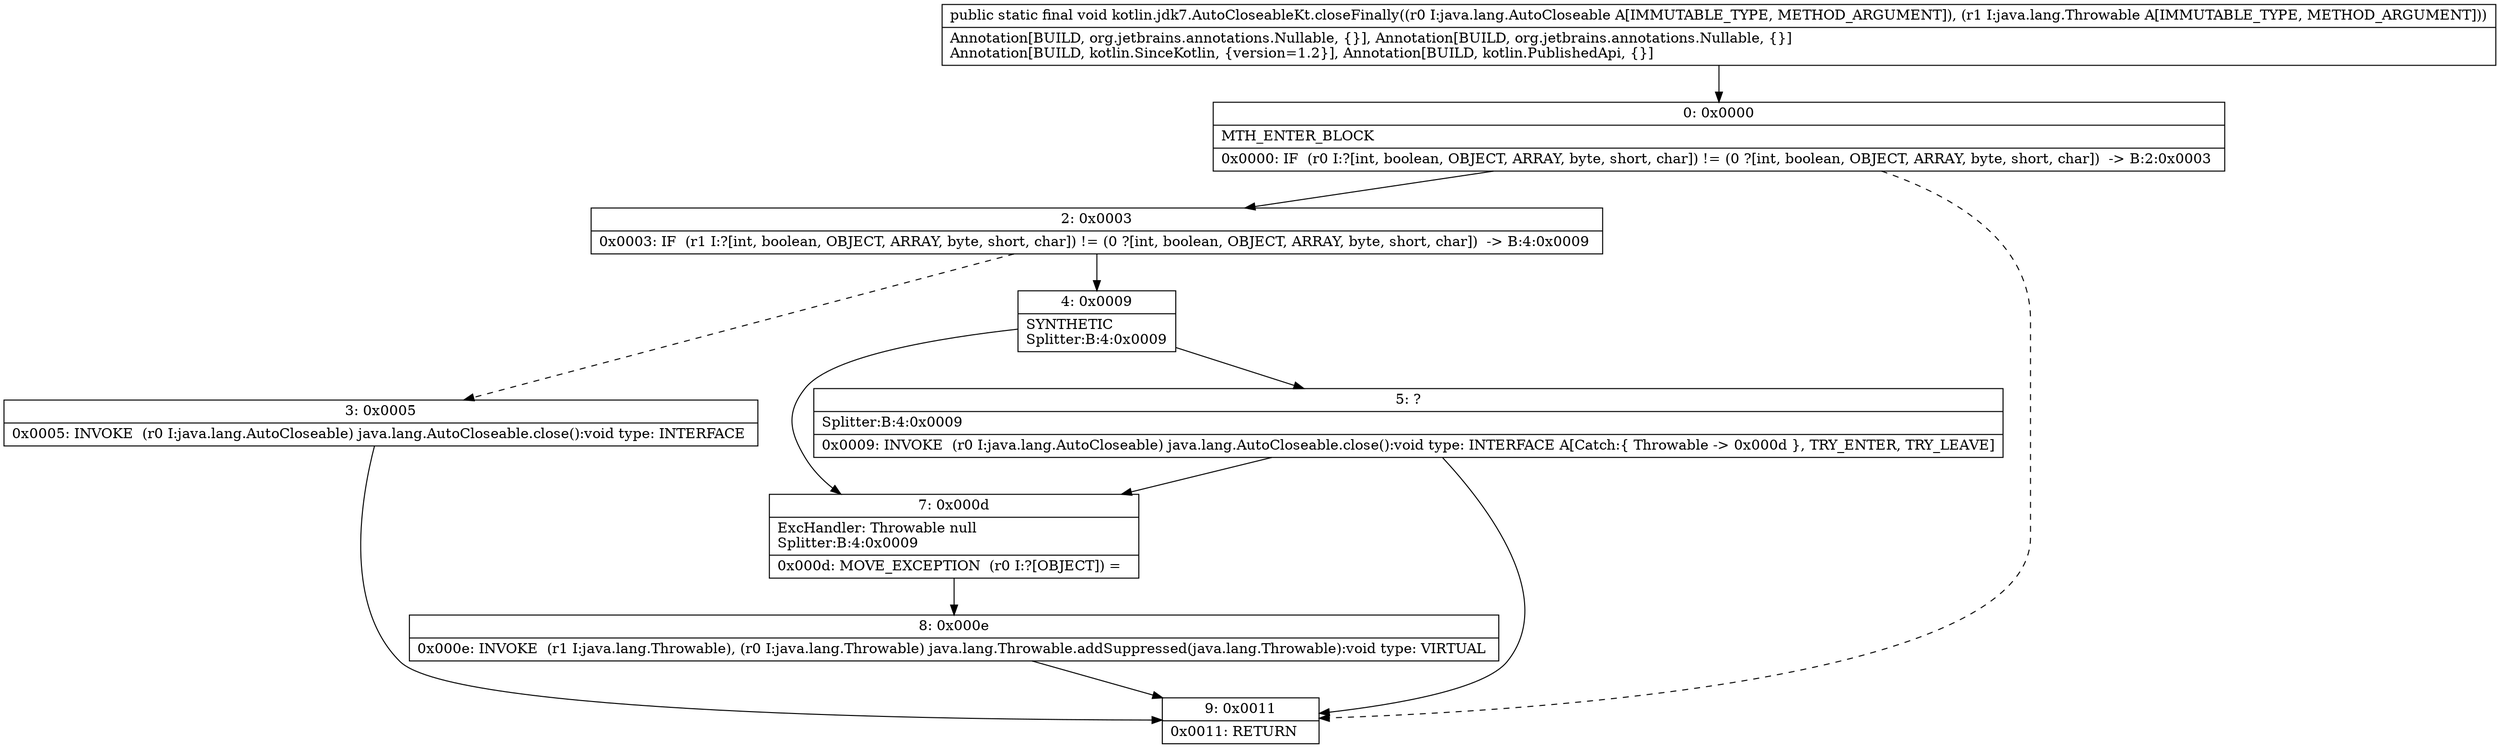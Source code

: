 digraph "CFG forkotlin.jdk7.AutoCloseableKt.closeFinally(Ljava\/lang\/AutoCloseable;Ljava\/lang\/Throwable;)V" {
Node_0 [shape=record,label="{0\:\ 0x0000|MTH_ENTER_BLOCK\l|0x0000: IF  (r0 I:?[int, boolean, OBJECT, ARRAY, byte, short, char]) != (0 ?[int, boolean, OBJECT, ARRAY, byte, short, char])  \-\> B:2:0x0003 \l}"];
Node_2 [shape=record,label="{2\:\ 0x0003|0x0003: IF  (r1 I:?[int, boolean, OBJECT, ARRAY, byte, short, char]) != (0 ?[int, boolean, OBJECT, ARRAY, byte, short, char])  \-\> B:4:0x0009 \l}"];
Node_3 [shape=record,label="{3\:\ 0x0005|0x0005: INVOKE  (r0 I:java.lang.AutoCloseable) java.lang.AutoCloseable.close():void type: INTERFACE \l}"];
Node_4 [shape=record,label="{4\:\ 0x0009|SYNTHETIC\lSplitter:B:4:0x0009\l}"];
Node_5 [shape=record,label="{5\:\ ?|Splitter:B:4:0x0009\l|0x0009: INVOKE  (r0 I:java.lang.AutoCloseable) java.lang.AutoCloseable.close():void type: INTERFACE A[Catch:\{ Throwable \-\> 0x000d \}, TRY_ENTER, TRY_LEAVE]\l}"];
Node_7 [shape=record,label="{7\:\ 0x000d|ExcHandler: Throwable null\lSplitter:B:4:0x0009\l|0x000d: MOVE_EXCEPTION  (r0 I:?[OBJECT]) =  \l}"];
Node_8 [shape=record,label="{8\:\ 0x000e|0x000e: INVOKE  (r1 I:java.lang.Throwable), (r0 I:java.lang.Throwable) java.lang.Throwable.addSuppressed(java.lang.Throwable):void type: VIRTUAL \l}"];
Node_9 [shape=record,label="{9\:\ 0x0011|0x0011: RETURN   \l}"];
MethodNode[shape=record,label="{public static final void kotlin.jdk7.AutoCloseableKt.closeFinally((r0 I:java.lang.AutoCloseable A[IMMUTABLE_TYPE, METHOD_ARGUMENT]), (r1 I:java.lang.Throwable A[IMMUTABLE_TYPE, METHOD_ARGUMENT]))  | Annotation[BUILD, org.jetbrains.annotations.Nullable, \{\}], Annotation[BUILD, org.jetbrains.annotations.Nullable, \{\}]\lAnnotation[BUILD, kotlin.SinceKotlin, \{version=1.2\}], Annotation[BUILD, kotlin.PublishedApi, \{\}]\l}"];
MethodNode -> Node_0;
Node_0 -> Node_2;
Node_0 -> Node_9[style=dashed];
Node_2 -> Node_3[style=dashed];
Node_2 -> Node_4;
Node_3 -> Node_9;
Node_4 -> Node_5;
Node_4 -> Node_7;
Node_5 -> Node_7;
Node_5 -> Node_9;
Node_7 -> Node_8;
Node_8 -> Node_9;
}


